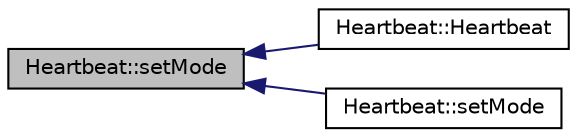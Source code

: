 digraph "Heartbeat::setMode"
{
  edge [fontname="Helvetica",fontsize="10",labelfontname="Helvetica",labelfontsize="10"];
  node [fontname="Helvetica",fontsize="10",shape=record];
  rankdir="LR";
  Node18 [label="Heartbeat::setMode",height=0.2,width=0.4,color="black", fillcolor="grey75", style="filled", fontcolor="black"];
  Node18 -> Node19 [dir="back",color="midnightblue",fontsize="10",style="solid",fontname="Helvetica"];
  Node19 [label="Heartbeat::Heartbeat",height=0.2,width=0.4,color="black", fillcolor="white", style="filled",URL="$classHeartbeat.html#a64dba9e55dcc75f19bcf18aee682ee16"];
  Node18 -> Node20 [dir="back",color="midnightblue",fontsize="10",style="solid",fontname="Helvetica"];
  Node20 [label="Heartbeat::setMode",height=0.2,width=0.4,color="black", fillcolor="white", style="filled",URL="$classHeartbeat.html#afe4c050a2169e7f3638650e3bdcbd192"];
}
